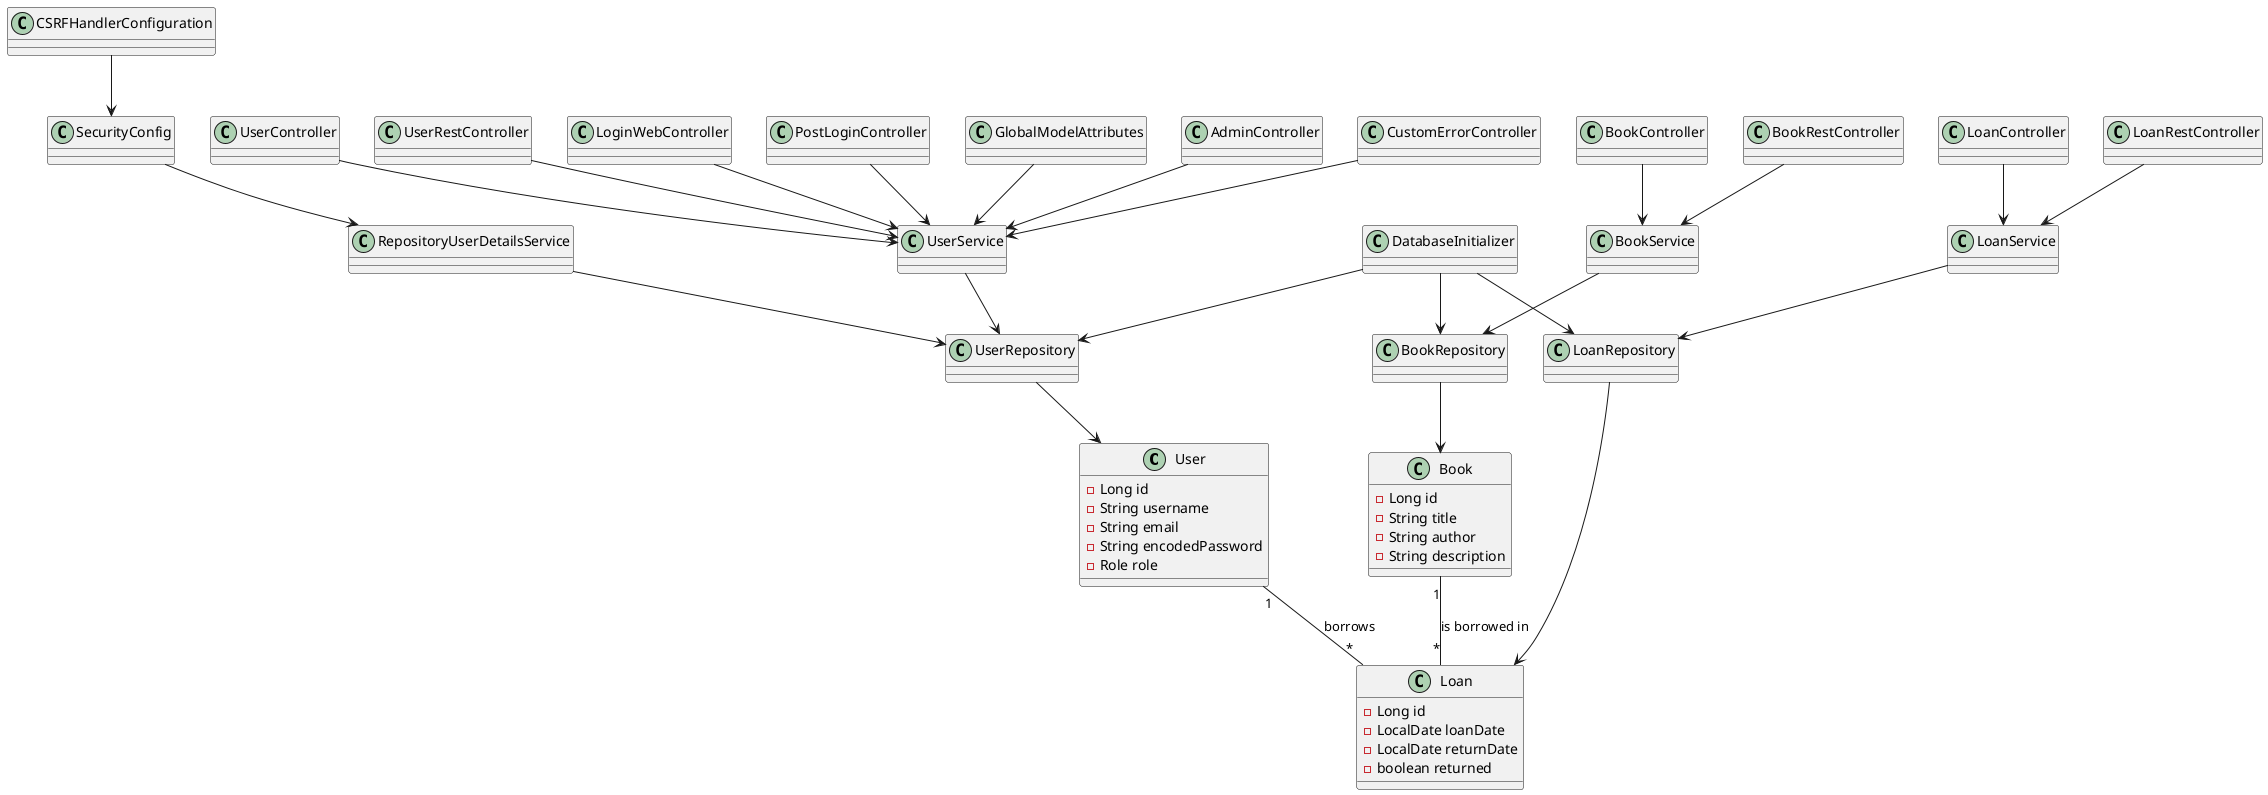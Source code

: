 
@startuml

' Define Entities with Attributes
class User {
  - Long id
  - String username
  - String email
  - String encodedPassword
  - Role role
}

class Loan {
  - Long id
  - LocalDate loanDate
  - LocalDate returnDate
  - boolean returned
}

class Book {
  - Long id
  - String title
  - String author
  - String description
}

' Define relationships between entities
User "1" -- "*" Loan : borrows
Book "1" -- "*" Loan : is borrowed in

' Define repositories
class UserRepository
class BookRepository
class LoanRepository

UserRepository --> User
BookRepository --> Book
LoanRepository --> Loan

' Define services
class UserService
class BookService
class LoanService

UserService --> UserRepository
BookService --> BookRepository
LoanService --> LoanRepository

' Define controllers
class UserController
class BookController
class LoanController
class BookRestController
class LoanRestController
class UserRestController
class LoginWebController
class PostLoginController
class GlobalModelAttributes
class AdminController
class CustomErrorController

UserController --> UserService
BookController --> BookService
LoanController --> LoanService
BookRestController --> BookService
LoanRestController --> LoanService
UserRestController --> UserService
LoginWebController --> UserService
PostLoginController --> UserService
AdminController --> UserService
GlobalModelAttributes --> UserService
CustomErrorController --> UserService

' Security Configuration
class SecurityConfig
class RepositoryUserDetailsService
class CSRFHandlerConfiguration

SecurityConfig --> RepositoryUserDetailsService
RepositoryUserDetailsService --> UserRepository
CSRFHandlerConfiguration --> SecurityConfig

' Database Initializer
class DatabaseInitializer
DatabaseInitializer --> UserRepository
DatabaseInitializer --> BookRepository
DatabaseInitializer --> LoanRepository

@enduml
